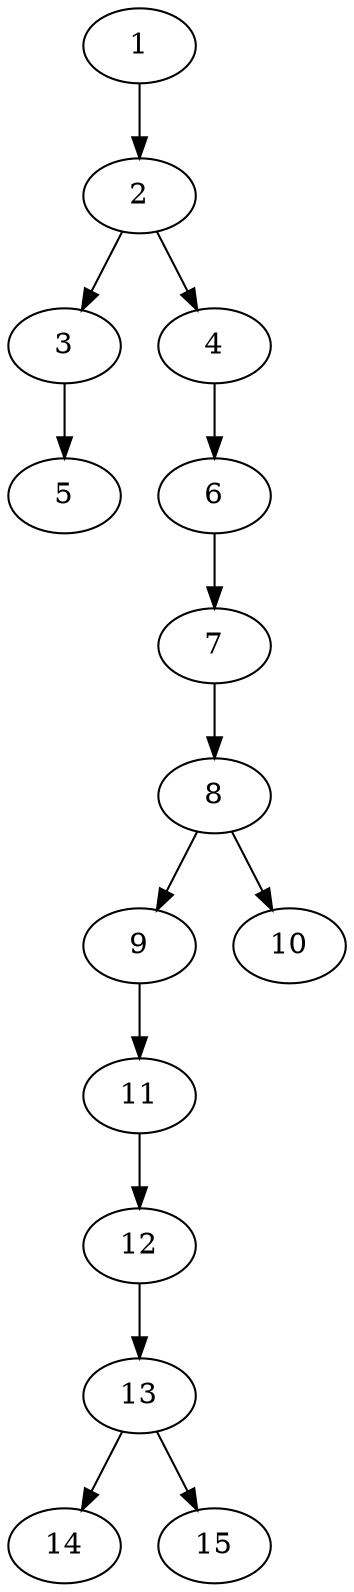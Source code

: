 // DAG automatically generated by daggen at Thu Oct  3 13:59:26 2019
// ./daggen --dot -n 15 --ccr 0.3 --fat 0.3 --regular 0.9 --density 0.9 --mindata 5242880 --maxdata 52428800 
digraph G {
  1 [size="167884800", alpha="0.13", expect_size="50365440"] 
  1 -> 2 [size ="50365440"]
  2 [size="106195627", alpha="0.04", expect_size="31858688"] 
  2 -> 3 [size ="31858688"]
  2 -> 4 [size ="31858688"]
  3 [size="127860053", alpha="0.16", expect_size="38358016"] 
  3 -> 5 [size ="38358016"]
  4 [size="115384320", alpha="0.09", expect_size="34615296"] 
  4 -> 6 [size ="34615296"]
  5 [size="120616960", alpha="0.16", expect_size="36185088"] 
  6 [size="75854507", alpha="0.07", expect_size="22756352"] 
  6 -> 7 [size ="22756352"]
  7 [size="63965867", alpha="0.11", expect_size="19189760"] 
  7 -> 8 [size ="19189760"]
  8 [size="106373120", alpha="0.02", expect_size="31911936"] 
  8 -> 9 [size ="31911936"]
  8 -> 10 [size ="31911936"]
  9 [size="121630720", alpha="0.18", expect_size="36489216"] 
  9 -> 11 [size ="36489216"]
  10 [size="149241173", alpha="0.07", expect_size="44772352"] 
  11 [size="89528320", alpha="0.15", expect_size="26858496"] 
  11 -> 12 [size ="26858496"]
  12 [size="33375573", alpha="0.02", expect_size="10012672"] 
  12 -> 13 [size ="10012672"]
  13 [size="66396160", alpha="0.16", expect_size="19918848"] 
  13 -> 14 [size ="19918848"]
  13 -> 15 [size ="19918848"]
  14 [size="32392533", alpha="0.08", expect_size="9717760"] 
  15 [size="106222933", alpha="0.10", expect_size="31866880"] 
}
